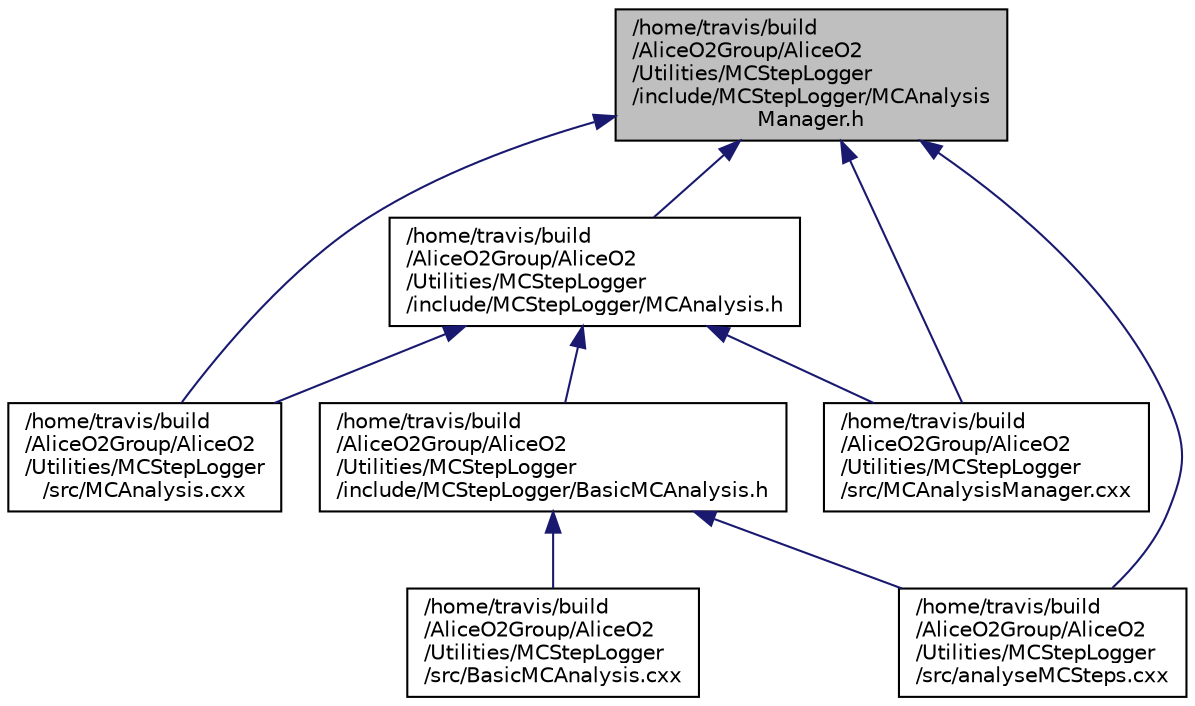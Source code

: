 digraph "/home/travis/build/AliceO2Group/AliceO2/Utilities/MCStepLogger/include/MCStepLogger/MCAnalysisManager.h"
{
 // INTERACTIVE_SVG=YES
  bgcolor="transparent";
  edge [fontname="Helvetica",fontsize="10",labelfontname="Helvetica",labelfontsize="10"];
  node [fontname="Helvetica",fontsize="10",shape=record];
  Node1 [label="/home/travis/build\l/AliceO2Group/AliceO2\l/Utilities/MCStepLogger\l/include/MCStepLogger/MCAnalysis\lManager.h",height=0.2,width=0.4,color="black", fillcolor="grey75", style="filled" fontcolor="black"];
  Node1 -> Node2 [dir="back",color="midnightblue",fontsize="10",style="solid",fontname="Helvetica"];
  Node2 [label="/home/travis/build\l/AliceO2Group/AliceO2\l/Utilities/MCStepLogger\l/include/MCStepLogger/MCAnalysis.h",height=0.2,width=0.4,color="black",URL="$d8/d8d/MCAnalysis_8h.html"];
  Node2 -> Node3 [dir="back",color="midnightblue",fontsize="10",style="solid",fontname="Helvetica"];
  Node3 [label="/home/travis/build\l/AliceO2Group/AliceO2\l/Utilities/MCStepLogger\l/include/MCStepLogger/BasicMCAnalysis.h",height=0.2,width=0.4,color="black",URL="$d0/dc7/BasicMCAnalysis_8h.html"];
  Node3 -> Node4 [dir="back",color="midnightblue",fontsize="10",style="solid",fontname="Helvetica"];
  Node4 [label="/home/travis/build\l/AliceO2Group/AliceO2\l/Utilities/MCStepLogger\l/src/analyseMCSteps.cxx",height=0.2,width=0.4,color="black",URL="$d0/d9e/analyseMCSteps_8cxx.html"];
  Node3 -> Node5 [dir="back",color="midnightblue",fontsize="10",style="solid",fontname="Helvetica"];
  Node5 [label="/home/travis/build\l/AliceO2Group/AliceO2\l/Utilities/MCStepLogger\l/src/BasicMCAnalysis.cxx",height=0.2,width=0.4,color="black",URL="$df/da1/BasicMCAnalysis_8cxx.html"];
  Node2 -> Node6 [dir="back",color="midnightblue",fontsize="10",style="solid",fontname="Helvetica"];
  Node6 [label="/home/travis/build\l/AliceO2Group/AliceO2\l/Utilities/MCStepLogger\l/src/MCAnalysis.cxx",height=0.2,width=0.4,color="black",URL="$dc/d10/MCAnalysis_8cxx.html"];
  Node2 -> Node7 [dir="back",color="midnightblue",fontsize="10",style="solid",fontname="Helvetica"];
  Node7 [label="/home/travis/build\l/AliceO2Group/AliceO2\l/Utilities/MCStepLogger\l/src/MCAnalysisManager.cxx",height=0.2,width=0.4,color="black",URL="$d8/dea/MCAnalysisManager_8cxx.html"];
  Node1 -> Node4 [dir="back",color="midnightblue",fontsize="10",style="solid",fontname="Helvetica"];
  Node1 -> Node6 [dir="back",color="midnightblue",fontsize="10",style="solid",fontname="Helvetica"];
  Node1 -> Node7 [dir="back",color="midnightblue",fontsize="10",style="solid",fontname="Helvetica"];
}
